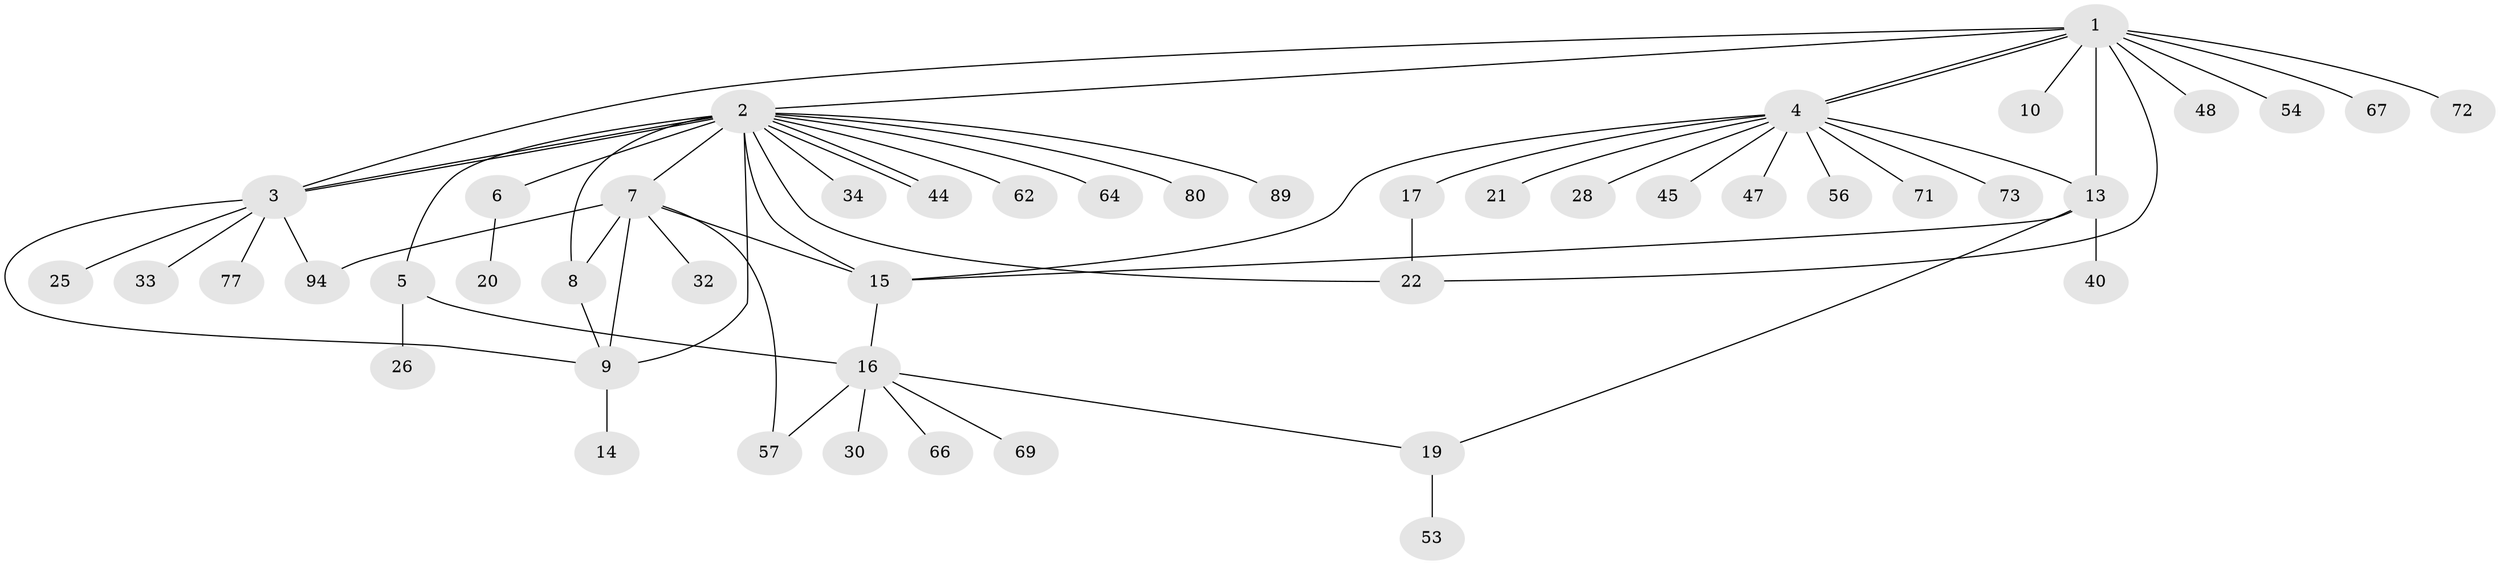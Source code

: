 // original degree distribution, {12: 0.031578947368421054, 19: 0.010526315789473684, 8: 0.010526315789473684, 4: 0.05263157894736842, 3: 0.1368421052631579, 5: 0.042105263157894736, 1: 0.5263157894736842, 6: 0.010526315789473684, 2: 0.17894736842105263}
// Generated by graph-tools (version 1.1) at 2025/14/03/09/25 04:14:39]
// undirected, 47 vertices, 64 edges
graph export_dot {
graph [start="1"]
  node [color=gray90,style=filled];
  1 [super="+50"];
  2 [super="+43"];
  3;
  4;
  5 [super="+18"];
  6 [super="+35"];
  7 [super="+12+27+38"];
  8;
  9 [super="+52+11"];
  10;
  13 [super="+24"];
  14 [super="+70+82"];
  15 [super="+31+78"];
  16 [super="+58+42+46"];
  17;
  19 [super="+36+39"];
  20;
  21;
  22;
  25 [super="+85"];
  26;
  28 [super="+65"];
  30 [super="+84"];
  32;
  33;
  34;
  40 [super="+51+93"];
  44 [super="+83+63"];
  45;
  47;
  48;
  53;
  54;
  56;
  57;
  62;
  64;
  66;
  67 [super="+75"];
  69;
  71;
  72;
  73;
  77 [super="+87"];
  80;
  89;
  94;
  1 -- 2;
  1 -- 3;
  1 -- 4;
  1 -- 4;
  1 -- 10;
  1 -- 13;
  1 -- 22;
  1 -- 48;
  1 -- 54;
  1 -- 67;
  1 -- 72;
  2 -- 3;
  2 -- 3;
  2 -- 5;
  2 -- 6;
  2 -- 7 [weight=3];
  2 -- 15;
  2 -- 22;
  2 -- 34;
  2 -- 44;
  2 -- 44;
  2 -- 62;
  2 -- 64;
  2 -- 80;
  2 -- 89;
  2 -- 9;
  2 -- 8;
  3 -- 25;
  3 -- 33;
  3 -- 77;
  3 -- 94;
  3 -- 9;
  4 -- 15;
  4 -- 17;
  4 -- 21;
  4 -- 28;
  4 -- 45;
  4 -- 47;
  4 -- 56;
  4 -- 71;
  4 -- 73;
  4 -- 13;
  5 -- 16 [weight=2];
  5 -- 26;
  6 -- 20;
  7 -- 8;
  7 -- 32;
  7 -- 57;
  7 -- 94;
  7 -- 9;
  7 -- 15;
  8 -- 9;
  9 -- 14;
  13 -- 15;
  13 -- 40;
  13 -- 19;
  15 -- 16;
  16 -- 19;
  16 -- 30;
  16 -- 57;
  16 -- 66;
  16 -- 69;
  17 -- 22;
  19 -- 53;
}
